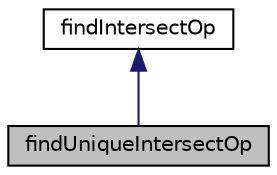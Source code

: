 digraph "findUniqueIntersectOp"
{
  bgcolor="transparent";
  edge [fontname="Helvetica",fontsize="10",labelfontname="Helvetica",labelfontsize="10"];
  node [fontname="Helvetica",fontsize="10",shape=record];
  Node1 [label="findUniqueIntersectOp",height=0.2,width=0.4,color="black", fillcolor="grey75", style="filled" fontcolor="black"];
  Node2 -> Node1 [dir="back",color="midnightblue",fontsize="10",style="solid",fontname="Helvetica"];
  Node2 [label="findIntersectOp",height=0.2,width=0.4,color="black",URL="$classFoam_1_1treeDataFace_1_1findIntersectOp.html"];
}
